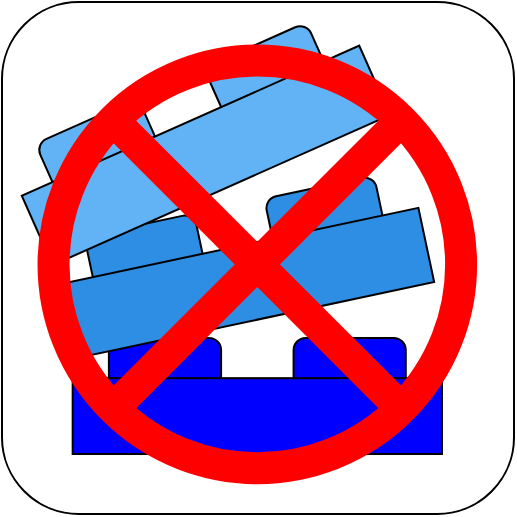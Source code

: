 <mxfile version="14.1.8" type="device"><diagram id="bhVoWyLHRoKzk6UCo4CJ" name="Page-1"><mxGraphModel dx="760" dy="612" grid="1" gridSize="10" guides="1" tooltips="1" connect="1" arrows="1" fold="1" page="1" pageScale="1" pageWidth="900" pageHeight="1600" math="0" shadow="0"><root><mxCell id="0"/><mxCell id="1" parent="0"/><mxCell id="vbk5mITB3XrVIvag_muD-6" value="" style="rounded=1;whiteSpace=wrap;html=1;strokeColor=#000000;fontColor=#62B3F5;gradientColor=#ffffff;gradientDirection=east;fillColor=#FFFFFF;" parent="1" vertex="1"><mxGeometry width="256" height="256" as="geometry"/></mxCell><mxCell id="4" value="" style="group" parent="1" vertex="1" connectable="0"><mxGeometry x="10" y="10" width="242.67" height="246.21" as="geometry"/></mxCell><mxCell id="QYjsSxTk9RFE-a9KcnIe-2" value="" style="rounded=1;whiteSpace=wrap;html=1;fontColor=#ffffff;strokeColor=#000000;container=0;fillColor=#0000ff;" parent="4" vertex="1"><mxGeometry x="43.452" y="157.939" width="56.1" height="40.287" as="geometry"/></mxCell><mxCell id="QYjsSxTk9RFE-a9KcnIe-3" value="" style="rounded=1;whiteSpace=wrap;html=1;fontColor=#ffffff;strokeColor=#000000;container=0;fillColor=#0000ff;" parent="4" vertex="1"><mxGeometry x="135.784" y="157.939" width="56.1" height="40.287" as="geometry"/></mxCell><mxCell id="QYjsSxTk9RFE-a9KcnIe-1" value="" style="rounded=0;whiteSpace=wrap;html=1;fontColor=#ffffff;strokeColor=#000000;container=0;fillColor=#0000ff;" parent="4" vertex="1"><mxGeometry x="25.336" y="178.083" width="184.664" height="37.917" as="geometry"/></mxCell><mxCell id="QYjsSxTk9RFE-a9KcnIe-6" value="" style="rounded=1;whiteSpace=wrap;html=1;fontColor=#ffffff;strokeColor=#000000;rotation=-12;container=0;fillColor=#2d8ee3;" parent="4" vertex="1"><mxGeometry x="34.686" y="101.063" width="56.1" height="40.287" as="geometry"/></mxCell><mxCell id="QYjsSxTk9RFE-a9KcnIe-7" value="" style="rounded=1;whiteSpace=wrap;html=1;fontColor=#ffffff;strokeColor=#000000;rotation=-12;container=0;fillColor=#2d8ee3;" parent="4" vertex="1"><mxGeometry x="124.681" y="82.105" width="56.1" height="40.287" as="geometry"/></mxCell><mxCell id="QYjsSxTk9RFE-a9KcnIe-8" value="" style="rounded=0;whiteSpace=wrap;html=1;fontColor=#ffffff;strokeColor=#000000;rotation=-12;container=0;fillColor=#2d8ee3;" parent="4" vertex="1"><mxGeometry x="19.492" y="111.728" width="184.664" height="37.917" as="geometry"/></mxCell><mxCell id="QYjsSxTk9RFE-a9KcnIe-18" value="" style="group" parent="4" vertex="1" connectable="0"><mxGeometry width="183.911" height="122.094" as="geometry"/></mxCell><mxCell id="QYjsSxTk9RFE-a9KcnIe-10" value="" style="rounded=1;whiteSpace=wrap;html=1;fontColor=#ffffff;strokeColor=#000000;rotation=-24;container=0;fillColor=#62b3f5;" parent="QYjsSxTk9RFE-a9KcnIe-18" vertex="1"><mxGeometry x="12.48" y="47.742" width="56.1" height="40.287" as="geometry"/></mxCell><mxCell id="QYjsSxTk9RFE-a9KcnIe-11" value="" style="rounded=1;whiteSpace=wrap;html=1;fontColor=#ffffff;strokeColor=#000000;rotation=-24;container=0;fillColor=#62b3f5;" parent="QYjsSxTk9RFE-a9KcnIe-18" vertex="1"><mxGeometry x="96.63" y="9.825" width="56.1" height="40.287" as="geometry"/></mxCell><mxCell id="QYjsSxTk9RFE-a9KcnIe-12" value="" style="rounded=0;whiteSpace=wrap;html=1;fontColor=#ffffff;strokeColor=#000000;rotation=-24;container=0;fillColor=#62b3f5;" parent="QYjsSxTk9RFE-a9KcnIe-18" vertex="1"><mxGeometry x="-0.376" y="47.742" width="184.664" height="37.917" as="geometry"/></mxCell><mxCell id="ImM53TWE6mQFL2uFo_1b-4" value="" style="shape=sumEllipse;perimeter=ellipsePerimeter;whiteSpace=wrap;html=1;backgroundOutline=1;fillColor=none;strokeColor=#FF0000;strokeWidth=16;aspect=fixed;" vertex="1" parent="4"><mxGeometry x="15.77" y="19.31" width="203.79" height="203.79" as="geometry"/></mxCell></root></mxGraphModel></diagram></mxfile>